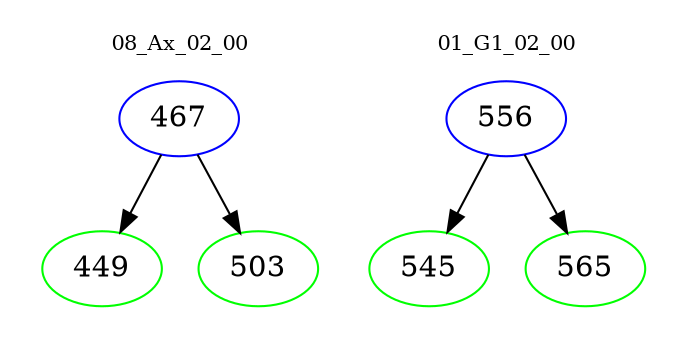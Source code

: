 digraph{
subgraph cluster_0 {
color = white
label = "08_Ax_02_00";
fontsize=10;
T0_467 [label="467", color="blue"]
T0_467 -> T0_449 [color="black"]
T0_449 [label="449", color="green"]
T0_467 -> T0_503 [color="black"]
T0_503 [label="503", color="green"]
}
subgraph cluster_1 {
color = white
label = "01_G1_02_00";
fontsize=10;
T1_556 [label="556", color="blue"]
T1_556 -> T1_545 [color="black"]
T1_545 [label="545", color="green"]
T1_556 -> T1_565 [color="black"]
T1_565 [label="565", color="green"]
}
}
